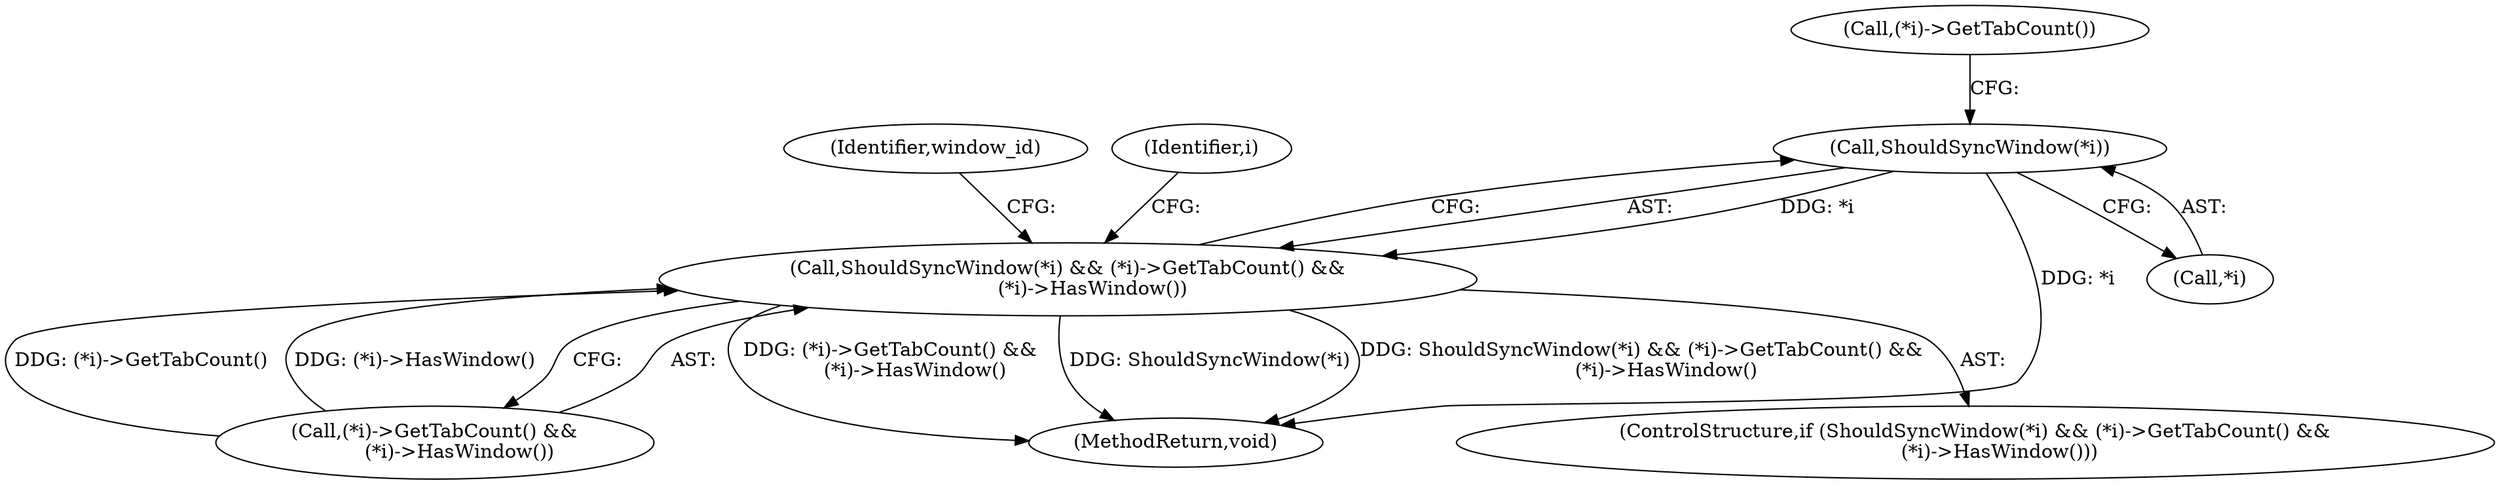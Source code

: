 digraph "0_Chrome_19190765882e272a6a2162c89acdb29110f7e3cf_11@pointer" {
"1000148" [label="(Call,ShouldSyncWindow(*i))"];
"1000147" [label="(Call,ShouldSyncWindow(*i) && (*i)->GetTabCount() &&\n        (*i)->HasWindow())"];
"1000158" [label="(Identifier,window_id)"];
"1000151" [label="(Call,(*i)->GetTabCount() &&\n        (*i)->HasWindow())"];
"1000148" [label="(Call,ShouldSyncWindow(*i))"];
"1000147" [label="(Call,ShouldSyncWindow(*i) && (*i)->GetTabCount() &&\n        (*i)->HasWindow())"];
"1000144" [label="(Identifier,i)"];
"1000152" [label="(Call,(*i)->GetTabCount())"];
"1000271" [label="(MethodReturn,void)"];
"1000149" [label="(Call,*i)"];
"1000146" [label="(ControlStructure,if (ShouldSyncWindow(*i) && (*i)->GetTabCount() &&\n        (*i)->HasWindow()))"];
"1000148" -> "1000147"  [label="AST: "];
"1000148" -> "1000149"  [label="CFG: "];
"1000149" -> "1000148"  [label="AST: "];
"1000152" -> "1000148"  [label="CFG: "];
"1000147" -> "1000148"  [label="CFG: "];
"1000148" -> "1000271"  [label="DDG: *i"];
"1000148" -> "1000147"  [label="DDG: *i"];
"1000147" -> "1000146"  [label="AST: "];
"1000147" -> "1000151"  [label="CFG: "];
"1000151" -> "1000147"  [label="AST: "];
"1000158" -> "1000147"  [label="CFG: "];
"1000144" -> "1000147"  [label="CFG: "];
"1000147" -> "1000271"  [label="DDG: (*i)->GetTabCount() &&\n        (*i)->HasWindow()"];
"1000147" -> "1000271"  [label="DDG: ShouldSyncWindow(*i)"];
"1000147" -> "1000271"  [label="DDG: ShouldSyncWindow(*i) && (*i)->GetTabCount() &&\n        (*i)->HasWindow()"];
"1000151" -> "1000147"  [label="DDG: (*i)->GetTabCount()"];
"1000151" -> "1000147"  [label="DDG: (*i)->HasWindow()"];
}
